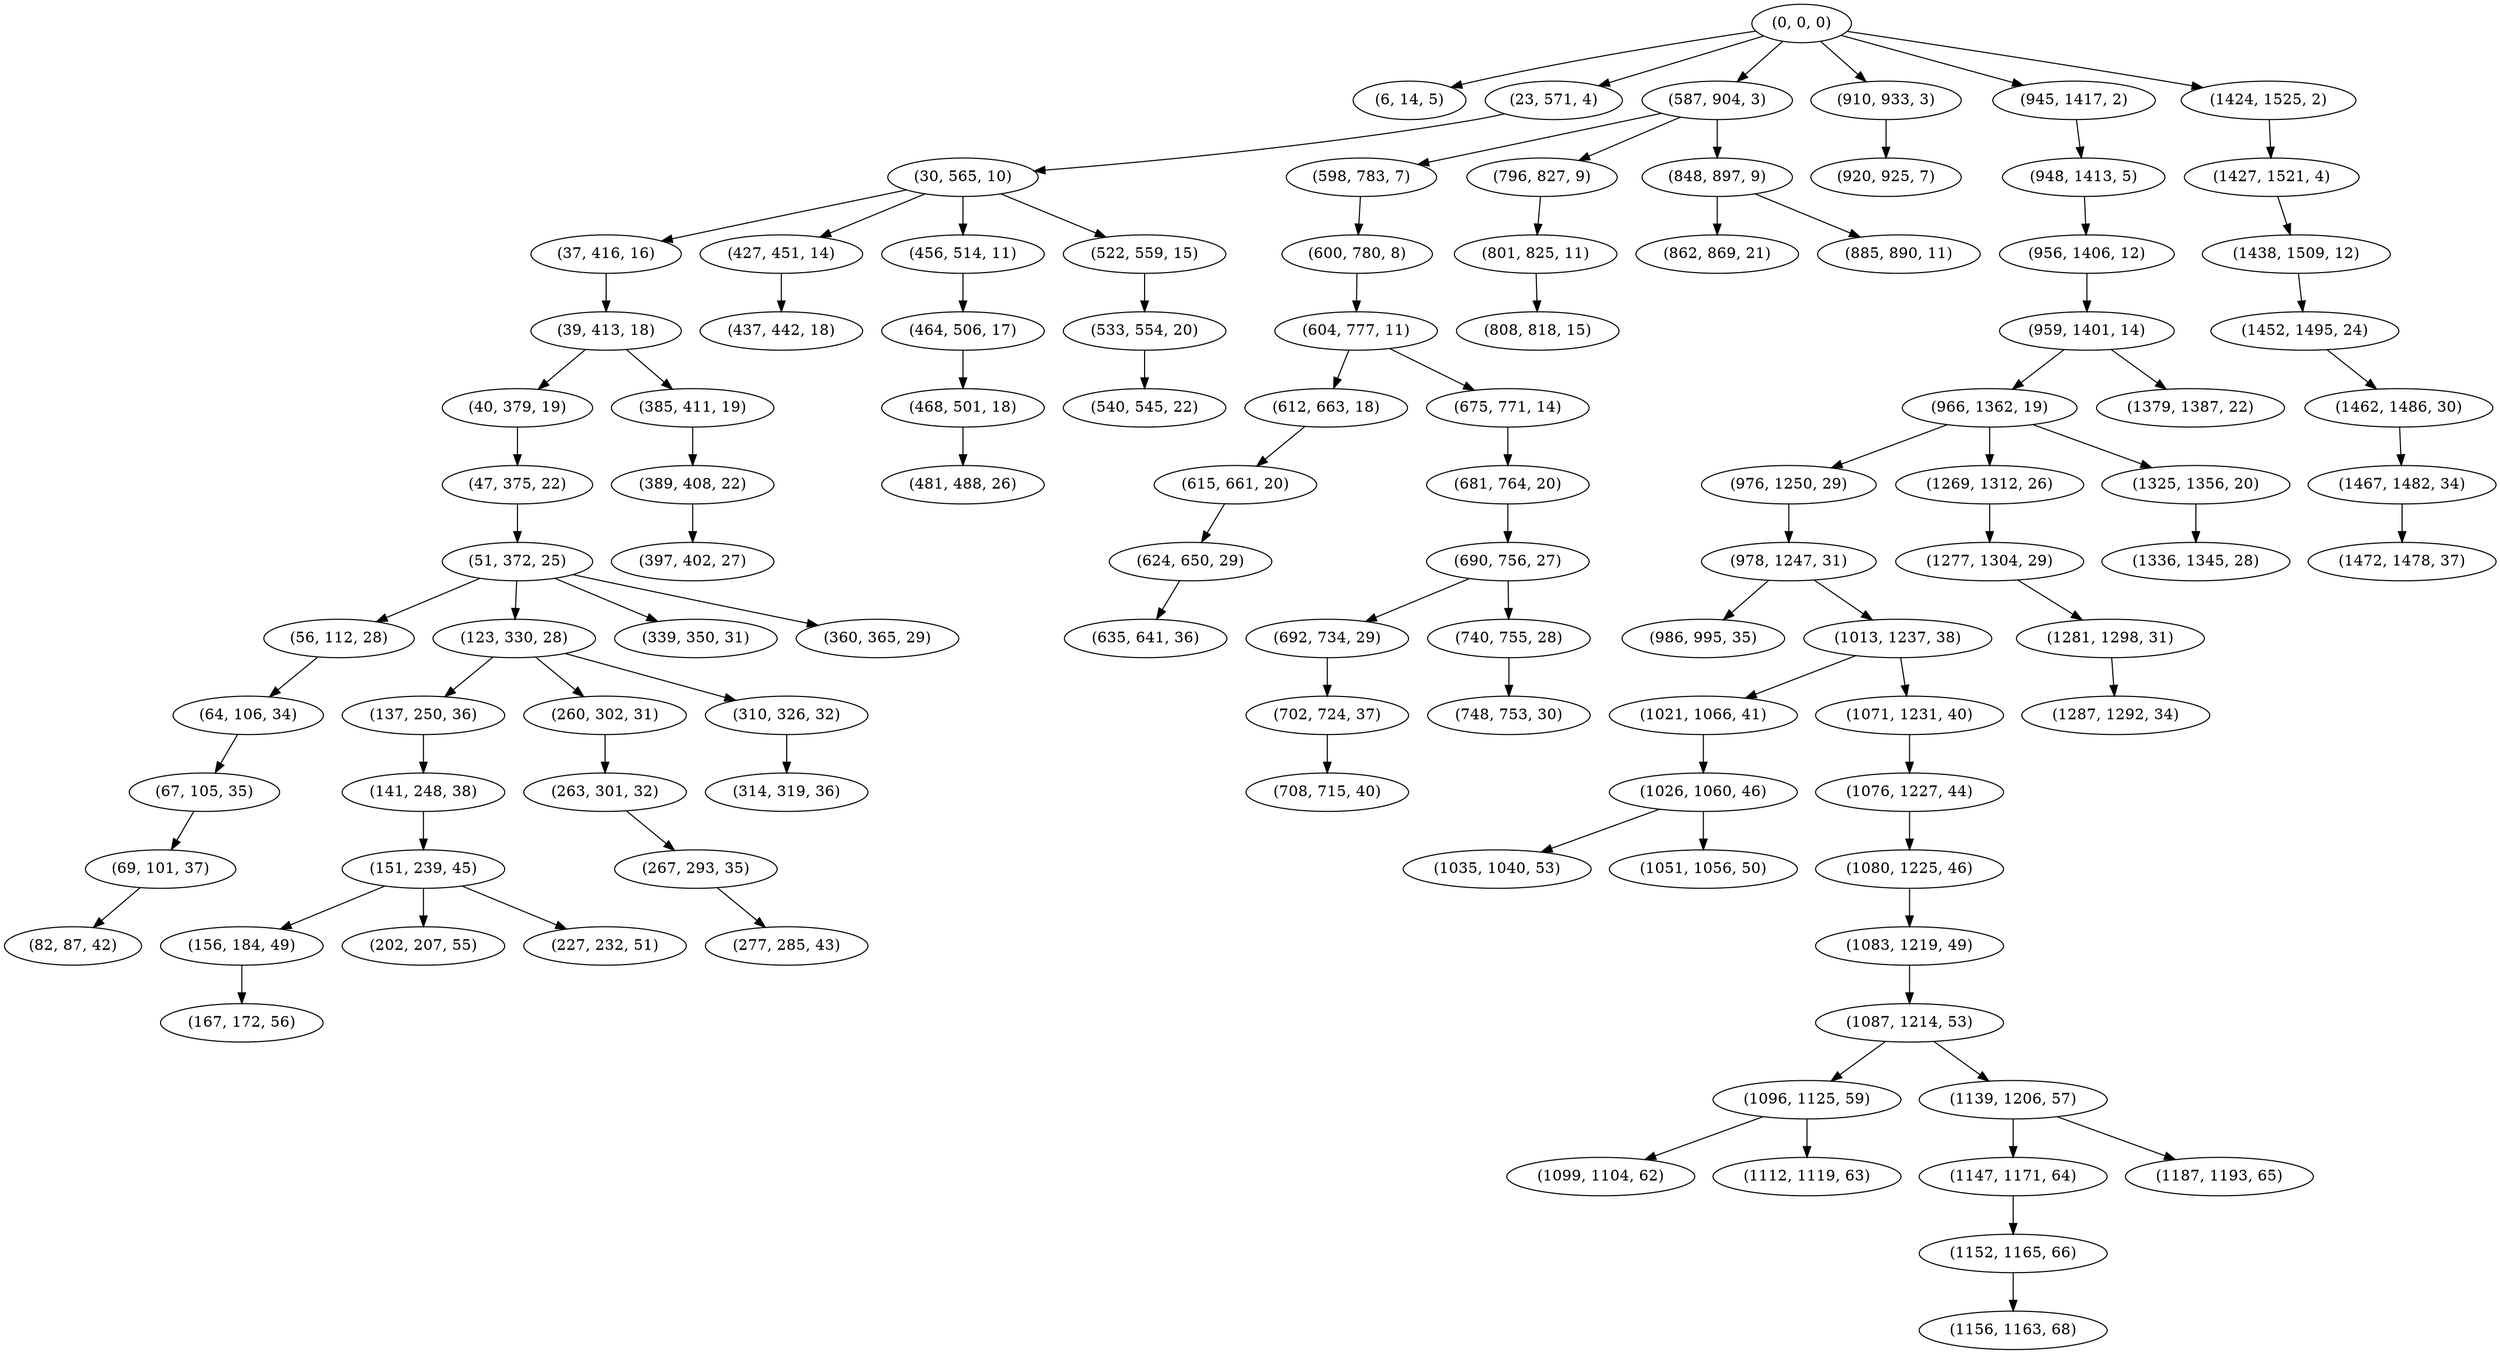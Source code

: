 digraph tree {
    "(0, 0, 0)";
    "(6, 14, 5)";
    "(23, 571, 4)";
    "(30, 565, 10)";
    "(37, 416, 16)";
    "(39, 413, 18)";
    "(40, 379, 19)";
    "(47, 375, 22)";
    "(51, 372, 25)";
    "(56, 112, 28)";
    "(64, 106, 34)";
    "(67, 105, 35)";
    "(69, 101, 37)";
    "(82, 87, 42)";
    "(123, 330, 28)";
    "(137, 250, 36)";
    "(141, 248, 38)";
    "(151, 239, 45)";
    "(156, 184, 49)";
    "(167, 172, 56)";
    "(202, 207, 55)";
    "(227, 232, 51)";
    "(260, 302, 31)";
    "(263, 301, 32)";
    "(267, 293, 35)";
    "(277, 285, 43)";
    "(310, 326, 32)";
    "(314, 319, 36)";
    "(339, 350, 31)";
    "(360, 365, 29)";
    "(385, 411, 19)";
    "(389, 408, 22)";
    "(397, 402, 27)";
    "(427, 451, 14)";
    "(437, 442, 18)";
    "(456, 514, 11)";
    "(464, 506, 17)";
    "(468, 501, 18)";
    "(481, 488, 26)";
    "(522, 559, 15)";
    "(533, 554, 20)";
    "(540, 545, 22)";
    "(587, 904, 3)";
    "(598, 783, 7)";
    "(600, 780, 8)";
    "(604, 777, 11)";
    "(612, 663, 18)";
    "(615, 661, 20)";
    "(624, 650, 29)";
    "(635, 641, 36)";
    "(675, 771, 14)";
    "(681, 764, 20)";
    "(690, 756, 27)";
    "(692, 734, 29)";
    "(702, 724, 37)";
    "(708, 715, 40)";
    "(740, 755, 28)";
    "(748, 753, 30)";
    "(796, 827, 9)";
    "(801, 825, 11)";
    "(808, 818, 15)";
    "(848, 897, 9)";
    "(862, 869, 21)";
    "(885, 890, 11)";
    "(910, 933, 3)";
    "(920, 925, 7)";
    "(945, 1417, 2)";
    "(948, 1413, 5)";
    "(956, 1406, 12)";
    "(959, 1401, 14)";
    "(966, 1362, 19)";
    "(976, 1250, 29)";
    "(978, 1247, 31)";
    "(986, 995, 35)";
    "(1013, 1237, 38)";
    "(1021, 1066, 41)";
    "(1026, 1060, 46)";
    "(1035, 1040, 53)";
    "(1051, 1056, 50)";
    "(1071, 1231, 40)";
    "(1076, 1227, 44)";
    "(1080, 1225, 46)";
    "(1083, 1219, 49)";
    "(1087, 1214, 53)";
    "(1096, 1125, 59)";
    "(1099, 1104, 62)";
    "(1112, 1119, 63)";
    "(1139, 1206, 57)";
    "(1147, 1171, 64)";
    "(1152, 1165, 66)";
    "(1156, 1163, 68)";
    "(1187, 1193, 65)";
    "(1269, 1312, 26)";
    "(1277, 1304, 29)";
    "(1281, 1298, 31)";
    "(1287, 1292, 34)";
    "(1325, 1356, 20)";
    "(1336, 1345, 28)";
    "(1379, 1387, 22)";
    "(1424, 1525, 2)";
    "(1427, 1521, 4)";
    "(1438, 1509, 12)";
    "(1452, 1495, 24)";
    "(1462, 1486, 30)";
    "(1467, 1482, 34)";
    "(1472, 1478, 37)";
    "(0, 0, 0)" -> "(6, 14, 5)";
    "(0, 0, 0)" -> "(23, 571, 4)";
    "(0, 0, 0)" -> "(587, 904, 3)";
    "(0, 0, 0)" -> "(910, 933, 3)";
    "(0, 0, 0)" -> "(945, 1417, 2)";
    "(0, 0, 0)" -> "(1424, 1525, 2)";
    "(23, 571, 4)" -> "(30, 565, 10)";
    "(30, 565, 10)" -> "(37, 416, 16)";
    "(30, 565, 10)" -> "(427, 451, 14)";
    "(30, 565, 10)" -> "(456, 514, 11)";
    "(30, 565, 10)" -> "(522, 559, 15)";
    "(37, 416, 16)" -> "(39, 413, 18)";
    "(39, 413, 18)" -> "(40, 379, 19)";
    "(39, 413, 18)" -> "(385, 411, 19)";
    "(40, 379, 19)" -> "(47, 375, 22)";
    "(47, 375, 22)" -> "(51, 372, 25)";
    "(51, 372, 25)" -> "(56, 112, 28)";
    "(51, 372, 25)" -> "(123, 330, 28)";
    "(51, 372, 25)" -> "(339, 350, 31)";
    "(51, 372, 25)" -> "(360, 365, 29)";
    "(56, 112, 28)" -> "(64, 106, 34)";
    "(64, 106, 34)" -> "(67, 105, 35)";
    "(67, 105, 35)" -> "(69, 101, 37)";
    "(69, 101, 37)" -> "(82, 87, 42)";
    "(123, 330, 28)" -> "(137, 250, 36)";
    "(123, 330, 28)" -> "(260, 302, 31)";
    "(123, 330, 28)" -> "(310, 326, 32)";
    "(137, 250, 36)" -> "(141, 248, 38)";
    "(141, 248, 38)" -> "(151, 239, 45)";
    "(151, 239, 45)" -> "(156, 184, 49)";
    "(151, 239, 45)" -> "(202, 207, 55)";
    "(151, 239, 45)" -> "(227, 232, 51)";
    "(156, 184, 49)" -> "(167, 172, 56)";
    "(260, 302, 31)" -> "(263, 301, 32)";
    "(263, 301, 32)" -> "(267, 293, 35)";
    "(267, 293, 35)" -> "(277, 285, 43)";
    "(310, 326, 32)" -> "(314, 319, 36)";
    "(385, 411, 19)" -> "(389, 408, 22)";
    "(389, 408, 22)" -> "(397, 402, 27)";
    "(427, 451, 14)" -> "(437, 442, 18)";
    "(456, 514, 11)" -> "(464, 506, 17)";
    "(464, 506, 17)" -> "(468, 501, 18)";
    "(468, 501, 18)" -> "(481, 488, 26)";
    "(522, 559, 15)" -> "(533, 554, 20)";
    "(533, 554, 20)" -> "(540, 545, 22)";
    "(587, 904, 3)" -> "(598, 783, 7)";
    "(587, 904, 3)" -> "(796, 827, 9)";
    "(587, 904, 3)" -> "(848, 897, 9)";
    "(598, 783, 7)" -> "(600, 780, 8)";
    "(600, 780, 8)" -> "(604, 777, 11)";
    "(604, 777, 11)" -> "(612, 663, 18)";
    "(604, 777, 11)" -> "(675, 771, 14)";
    "(612, 663, 18)" -> "(615, 661, 20)";
    "(615, 661, 20)" -> "(624, 650, 29)";
    "(624, 650, 29)" -> "(635, 641, 36)";
    "(675, 771, 14)" -> "(681, 764, 20)";
    "(681, 764, 20)" -> "(690, 756, 27)";
    "(690, 756, 27)" -> "(692, 734, 29)";
    "(690, 756, 27)" -> "(740, 755, 28)";
    "(692, 734, 29)" -> "(702, 724, 37)";
    "(702, 724, 37)" -> "(708, 715, 40)";
    "(740, 755, 28)" -> "(748, 753, 30)";
    "(796, 827, 9)" -> "(801, 825, 11)";
    "(801, 825, 11)" -> "(808, 818, 15)";
    "(848, 897, 9)" -> "(862, 869, 21)";
    "(848, 897, 9)" -> "(885, 890, 11)";
    "(910, 933, 3)" -> "(920, 925, 7)";
    "(945, 1417, 2)" -> "(948, 1413, 5)";
    "(948, 1413, 5)" -> "(956, 1406, 12)";
    "(956, 1406, 12)" -> "(959, 1401, 14)";
    "(959, 1401, 14)" -> "(966, 1362, 19)";
    "(959, 1401, 14)" -> "(1379, 1387, 22)";
    "(966, 1362, 19)" -> "(976, 1250, 29)";
    "(966, 1362, 19)" -> "(1269, 1312, 26)";
    "(966, 1362, 19)" -> "(1325, 1356, 20)";
    "(976, 1250, 29)" -> "(978, 1247, 31)";
    "(978, 1247, 31)" -> "(986, 995, 35)";
    "(978, 1247, 31)" -> "(1013, 1237, 38)";
    "(1013, 1237, 38)" -> "(1021, 1066, 41)";
    "(1013, 1237, 38)" -> "(1071, 1231, 40)";
    "(1021, 1066, 41)" -> "(1026, 1060, 46)";
    "(1026, 1060, 46)" -> "(1035, 1040, 53)";
    "(1026, 1060, 46)" -> "(1051, 1056, 50)";
    "(1071, 1231, 40)" -> "(1076, 1227, 44)";
    "(1076, 1227, 44)" -> "(1080, 1225, 46)";
    "(1080, 1225, 46)" -> "(1083, 1219, 49)";
    "(1083, 1219, 49)" -> "(1087, 1214, 53)";
    "(1087, 1214, 53)" -> "(1096, 1125, 59)";
    "(1087, 1214, 53)" -> "(1139, 1206, 57)";
    "(1096, 1125, 59)" -> "(1099, 1104, 62)";
    "(1096, 1125, 59)" -> "(1112, 1119, 63)";
    "(1139, 1206, 57)" -> "(1147, 1171, 64)";
    "(1139, 1206, 57)" -> "(1187, 1193, 65)";
    "(1147, 1171, 64)" -> "(1152, 1165, 66)";
    "(1152, 1165, 66)" -> "(1156, 1163, 68)";
    "(1269, 1312, 26)" -> "(1277, 1304, 29)";
    "(1277, 1304, 29)" -> "(1281, 1298, 31)";
    "(1281, 1298, 31)" -> "(1287, 1292, 34)";
    "(1325, 1356, 20)" -> "(1336, 1345, 28)";
    "(1424, 1525, 2)" -> "(1427, 1521, 4)";
    "(1427, 1521, 4)" -> "(1438, 1509, 12)";
    "(1438, 1509, 12)" -> "(1452, 1495, 24)";
    "(1452, 1495, 24)" -> "(1462, 1486, 30)";
    "(1462, 1486, 30)" -> "(1467, 1482, 34)";
    "(1467, 1482, 34)" -> "(1472, 1478, 37)";
}
